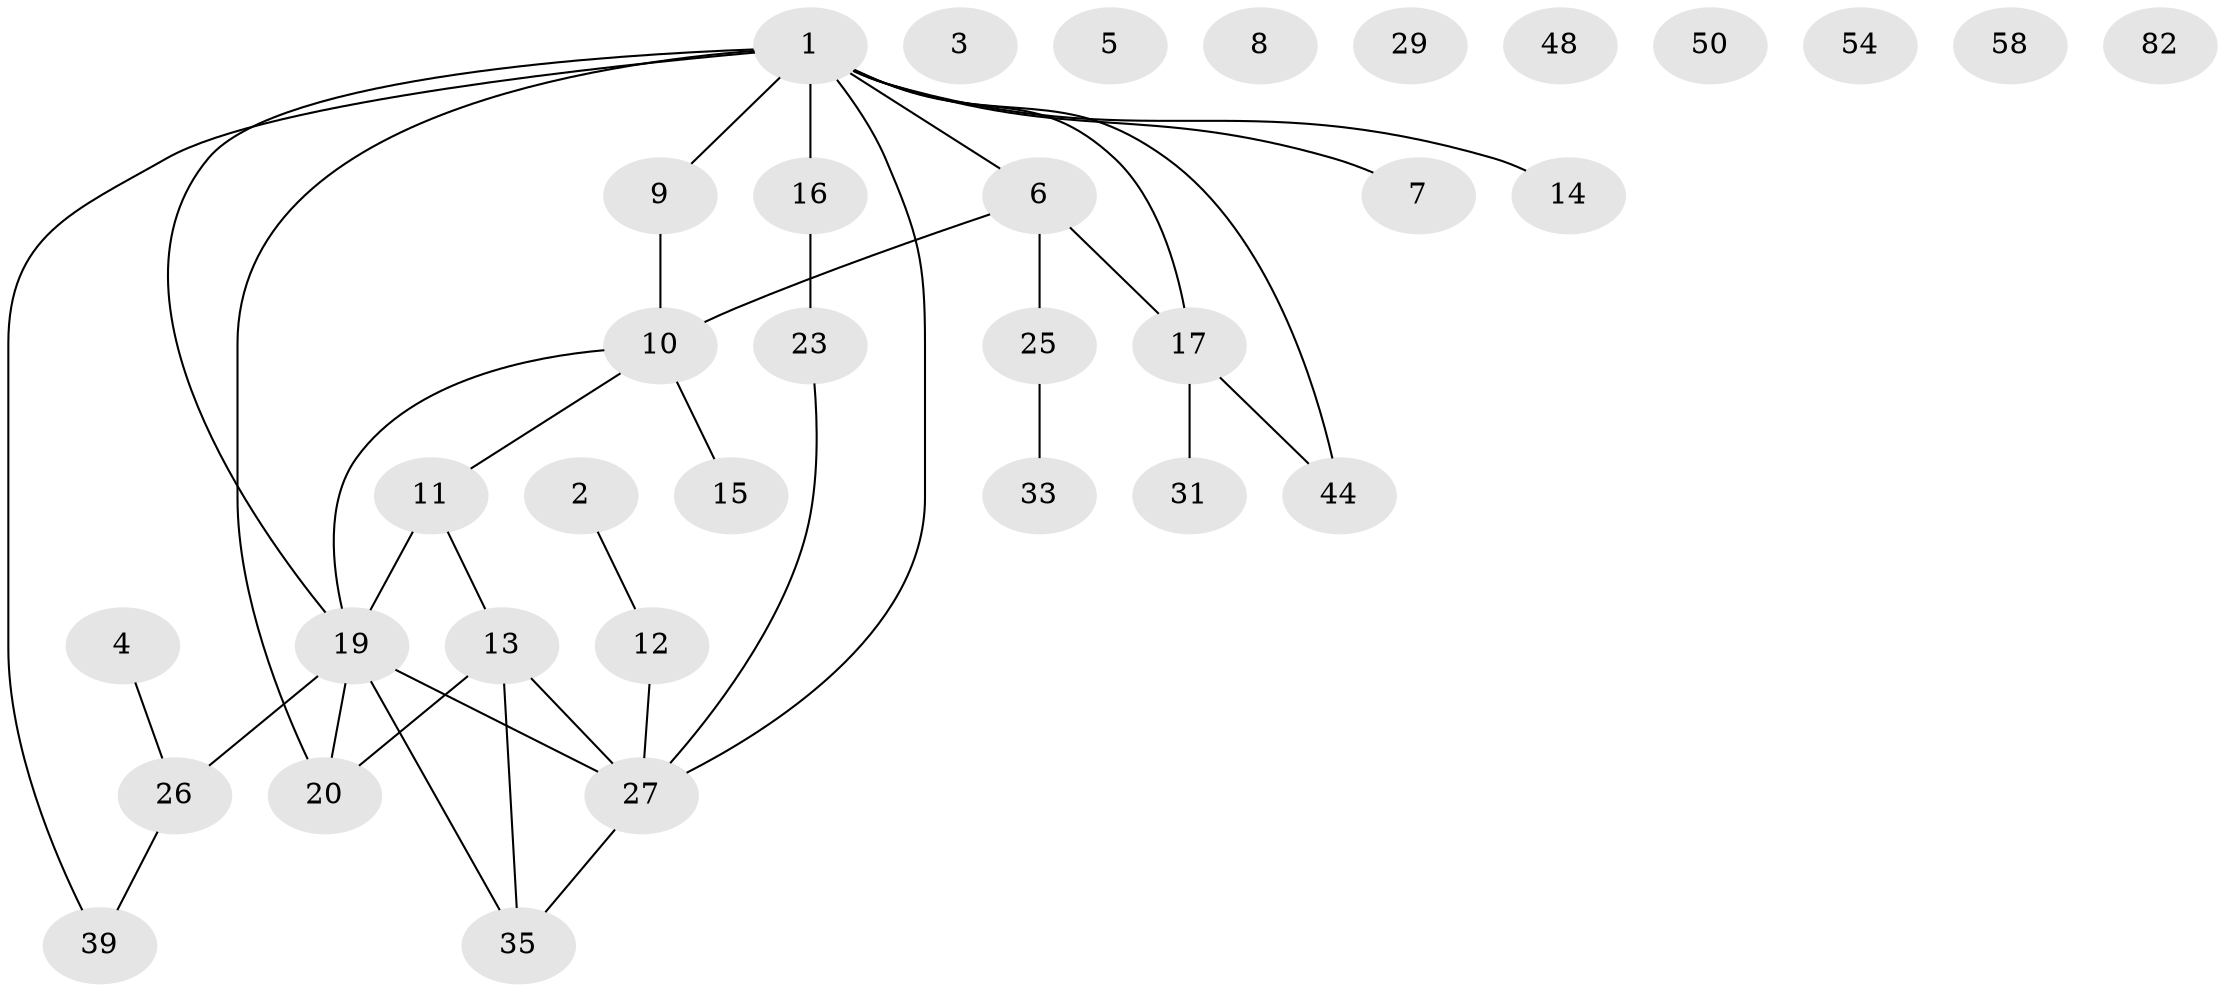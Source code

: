 // original degree distribution, {6: 0.03571428571428571, 1: 0.2619047619047619, 0: 0.09523809523809523, 2: 0.2619047619047619, 4: 0.15476190476190477, 3: 0.16666666666666666, 5: 0.023809523809523808}
// Generated by graph-tools (version 1.1) at 2025/16/03/04/25 18:16:43]
// undirected, 34 vertices, 37 edges
graph export_dot {
graph [start="1"]
  node [color=gray90,style=filled];
  1 [super="+51+47+75+18"];
  2;
  3;
  4 [super="+80"];
  5;
  6 [super="+32"];
  7;
  8;
  9 [super="+40"];
  10 [super="+62"];
  11 [super="+45"];
  12 [super="+56"];
  13 [super="+34"];
  14 [super="+36"];
  15 [super="+22"];
  16 [super="+81"];
  17 [super="+72+68"];
  19 [super="+37+21+55"];
  20 [super="+43"];
  23 [super="+78+42"];
  25 [super="+38"];
  26 [super="+65+28"];
  27 [super="+64+30+41"];
  29;
  31 [super="+71+66"];
  33 [super="+59"];
  35 [super="+52"];
  39;
  44 [super="+61"];
  48;
  50;
  54;
  58 [super="+67"];
  82;
  1 -- 44;
  1 -- 16;
  1 -- 20 [weight=2];
  1 -- 27;
  1 -- 17;
  1 -- 39;
  1 -- 19 [weight=2];
  1 -- 6;
  1 -- 7;
  1 -- 9;
  1 -- 14;
  2 -- 12;
  4 -- 26;
  6 -- 25;
  6 -- 10;
  6 -- 17;
  9 -- 10;
  10 -- 11;
  10 -- 15;
  10 -- 19;
  11 -- 13;
  11 -- 19;
  12 -- 27;
  13 -- 20;
  13 -- 35;
  13 -- 27;
  16 -- 23;
  17 -- 44;
  17 -- 31;
  19 -- 35;
  19 -- 20;
  19 -- 26 [weight=3];
  19 -- 27;
  23 -- 27;
  25 -- 33;
  26 -- 39;
  27 -- 35;
}
